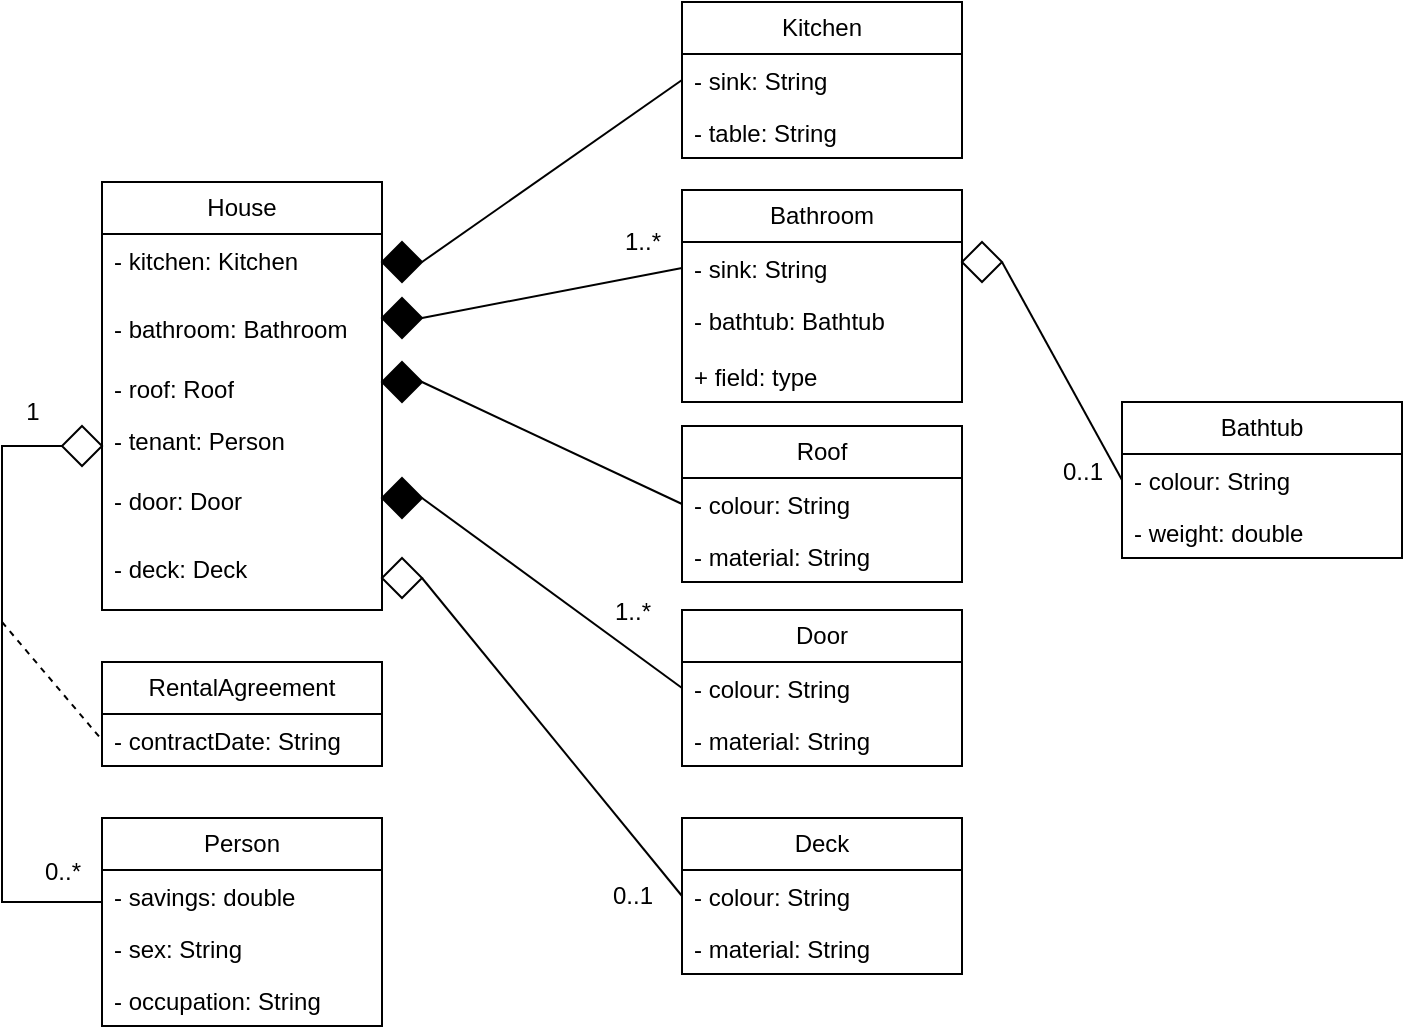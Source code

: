 <mxfile version="21.1.1" type="github">
  <diagram name="Page-1" id="Vdf08jsdbSCmIhMfUMbp">
    <mxGraphModel dx="896" dy="462" grid="1" gridSize="10" guides="1" tooltips="1" connect="1" arrows="1" fold="1" page="1" pageScale="1" pageWidth="850" pageHeight="1100" math="0" shadow="0">
      <root>
        <mxCell id="0" />
        <mxCell id="1" parent="0" />
        <mxCell id="PjhJN3vcaXPZ_JByUz_V-2" value="House" style="swimlane;fontStyle=0;childLayout=stackLayout;horizontal=1;startSize=26;fillColor=none;horizontalStack=0;resizeParent=1;resizeParentMax=0;resizeLast=0;collapsible=1;marginBottom=0;whiteSpace=wrap;html=1;" vertex="1" parent="1">
          <mxGeometry x="160" y="240" width="140" height="214" as="geometry" />
        </mxCell>
        <mxCell id="PjhJN3vcaXPZ_JByUz_V-3" value="- kitchen: Kitchen" style="text;strokeColor=none;fillColor=none;align=left;verticalAlign=top;spacingLeft=4;spacingRight=4;overflow=hidden;rotatable=0;points=[[0,0.5],[1,0.5]];portConstraint=eastwest;whiteSpace=wrap;html=1;" vertex="1" parent="PjhJN3vcaXPZ_JByUz_V-2">
          <mxGeometry y="26" width="140" height="34" as="geometry" />
        </mxCell>
        <mxCell id="PjhJN3vcaXPZ_JByUz_V-4" value="- bathroom: Bathroom" style="text;strokeColor=none;fillColor=none;align=left;verticalAlign=top;spacingLeft=4;spacingRight=4;overflow=hidden;rotatable=0;points=[[0,0.5],[1,0.5]];portConstraint=eastwest;whiteSpace=wrap;html=1;" vertex="1" parent="PjhJN3vcaXPZ_JByUz_V-2">
          <mxGeometry y="60" width="140" height="30" as="geometry" />
        </mxCell>
        <mxCell id="PjhJN3vcaXPZ_JByUz_V-5" value="- roof: Roof" style="text;strokeColor=none;fillColor=none;align=left;verticalAlign=top;spacingLeft=4;spacingRight=4;overflow=hidden;rotatable=0;points=[[0,0.5],[1,0.5]];portConstraint=eastwest;whiteSpace=wrap;html=1;" vertex="1" parent="PjhJN3vcaXPZ_JByUz_V-2">
          <mxGeometry y="90" width="140" height="26" as="geometry" />
        </mxCell>
        <mxCell id="PjhJN3vcaXPZ_JByUz_V-37" value="- tenant: Person" style="text;strokeColor=none;fillColor=none;align=left;verticalAlign=top;spacingLeft=4;spacingRight=4;overflow=hidden;rotatable=0;points=[[0,0.5],[1,0.5]];portConstraint=eastwest;whiteSpace=wrap;html=1;" vertex="1" parent="PjhJN3vcaXPZ_JByUz_V-2">
          <mxGeometry y="116" width="140" height="30" as="geometry" />
        </mxCell>
        <mxCell id="PjhJN3vcaXPZ_JByUz_V-55" value="- door: Door" style="text;strokeColor=none;fillColor=none;align=left;verticalAlign=top;spacingLeft=4;spacingRight=4;overflow=hidden;rotatable=0;points=[[0,0.5],[1,0.5]];portConstraint=eastwest;whiteSpace=wrap;html=1;" vertex="1" parent="PjhJN3vcaXPZ_JByUz_V-2">
          <mxGeometry y="146" width="140" height="34" as="geometry" />
        </mxCell>
        <mxCell id="PjhJN3vcaXPZ_JByUz_V-56" value="- deck: Deck" style="text;strokeColor=none;fillColor=none;align=left;verticalAlign=top;spacingLeft=4;spacingRight=4;overflow=hidden;rotatable=0;points=[[0,0.5],[1,0.5]];portConstraint=eastwest;whiteSpace=wrap;html=1;" vertex="1" parent="PjhJN3vcaXPZ_JByUz_V-2">
          <mxGeometry y="180" width="140" height="34" as="geometry" />
        </mxCell>
        <mxCell id="PjhJN3vcaXPZ_JByUz_V-6" value="Kitchen" style="swimlane;fontStyle=0;childLayout=stackLayout;horizontal=1;startSize=26;fillColor=none;horizontalStack=0;resizeParent=1;resizeParentMax=0;resizeLast=0;collapsible=1;marginBottom=0;whiteSpace=wrap;html=1;" vertex="1" parent="1">
          <mxGeometry x="450" y="150" width="140" height="78" as="geometry" />
        </mxCell>
        <mxCell id="PjhJN3vcaXPZ_JByUz_V-8" value="- sink: String" style="text;strokeColor=none;fillColor=none;align=left;verticalAlign=top;spacingLeft=4;spacingRight=4;overflow=hidden;rotatable=0;points=[[0,0.5],[1,0.5]];portConstraint=eastwest;whiteSpace=wrap;html=1;" vertex="1" parent="PjhJN3vcaXPZ_JByUz_V-6">
          <mxGeometry y="26" width="140" height="26" as="geometry" />
        </mxCell>
        <mxCell id="PjhJN3vcaXPZ_JByUz_V-9" value="- table: String" style="text;strokeColor=none;fillColor=none;align=left;verticalAlign=top;spacingLeft=4;spacingRight=4;overflow=hidden;rotatable=0;points=[[0,0.5],[1,0.5]];portConstraint=eastwest;whiteSpace=wrap;html=1;" vertex="1" parent="PjhJN3vcaXPZ_JByUz_V-6">
          <mxGeometry y="52" width="140" height="26" as="geometry" />
        </mxCell>
        <mxCell id="PjhJN3vcaXPZ_JByUz_V-11" value="" style="rhombus;whiteSpace=wrap;html=1;fillColor=#000000;" vertex="1" parent="1">
          <mxGeometry x="300" y="270" width="20" height="20" as="geometry" />
        </mxCell>
        <mxCell id="PjhJN3vcaXPZ_JByUz_V-13" value="" style="endArrow=none;html=1;rounded=0;entryX=1;entryY=0.5;entryDx=0;entryDy=0;exitX=0;exitY=0.5;exitDx=0;exitDy=0;" edge="1" parent="1" source="PjhJN3vcaXPZ_JByUz_V-8" target="PjhJN3vcaXPZ_JByUz_V-11">
          <mxGeometry width="50" height="50" relative="1" as="geometry">
            <mxPoint x="440" y="279.0" as="sourcePoint" />
            <mxPoint x="420" y="310" as="targetPoint" />
          </mxGeometry>
        </mxCell>
        <mxCell id="PjhJN3vcaXPZ_JByUz_V-15" value="Bathroom" style="swimlane;fontStyle=0;childLayout=stackLayout;horizontal=1;startSize=26;fillColor=none;horizontalStack=0;resizeParent=1;resizeParentMax=0;resizeLast=0;collapsible=1;marginBottom=0;whiteSpace=wrap;html=1;" vertex="1" parent="1">
          <mxGeometry x="450" y="244" width="140" height="106" as="geometry" />
        </mxCell>
        <mxCell id="PjhJN3vcaXPZ_JByUz_V-16" value="- sink: String" style="text;strokeColor=none;fillColor=none;align=left;verticalAlign=top;spacingLeft=4;spacingRight=4;overflow=hidden;rotatable=0;points=[[0,0.5],[1,0.5]];portConstraint=eastwest;whiteSpace=wrap;html=1;" vertex="1" parent="PjhJN3vcaXPZ_JByUz_V-15">
          <mxGeometry y="26" width="140" height="26" as="geometry" />
        </mxCell>
        <mxCell id="PjhJN3vcaXPZ_JByUz_V-17" value="- bathtub: Bathtub" style="text;strokeColor=none;fillColor=none;align=left;verticalAlign=top;spacingLeft=4;spacingRight=4;overflow=hidden;rotatable=0;points=[[0,0.5],[1,0.5]];portConstraint=eastwest;whiteSpace=wrap;html=1;" vertex="1" parent="PjhJN3vcaXPZ_JByUz_V-15">
          <mxGeometry y="52" width="140" height="28" as="geometry" />
        </mxCell>
        <mxCell id="PjhJN3vcaXPZ_JByUz_V-18" value="+ field: type" style="text;strokeColor=none;fillColor=none;align=left;verticalAlign=top;spacingLeft=4;spacingRight=4;overflow=hidden;rotatable=0;points=[[0,0.5],[1,0.5]];portConstraint=eastwest;whiteSpace=wrap;html=1;" vertex="1" parent="PjhJN3vcaXPZ_JByUz_V-15">
          <mxGeometry y="80" width="140" height="26" as="geometry" />
        </mxCell>
        <mxCell id="PjhJN3vcaXPZ_JByUz_V-21" value="" style="rhombus;whiteSpace=wrap;html=1;fillColor=#000000;" vertex="1" parent="1">
          <mxGeometry x="300" y="298" width="20" height="20" as="geometry" />
        </mxCell>
        <mxCell id="PjhJN3vcaXPZ_JByUz_V-22" value="" style="endArrow=none;html=1;rounded=0;entryX=1;entryY=0.5;entryDx=0;entryDy=0;exitX=0;exitY=0.5;exitDx=0;exitDy=0;" edge="1" parent="1" source="PjhJN3vcaXPZ_JByUz_V-16" target="PjhJN3vcaXPZ_JByUz_V-21">
          <mxGeometry width="50" height="50" relative="1" as="geometry">
            <mxPoint x="340" y="400" as="sourcePoint" />
            <mxPoint x="390" y="350" as="targetPoint" />
          </mxGeometry>
        </mxCell>
        <mxCell id="PjhJN3vcaXPZ_JByUz_V-23" value="1..*" style="text;html=1;align=center;verticalAlign=middle;resizable=0;points=[];autosize=1;strokeColor=none;fillColor=none;" vertex="1" parent="1">
          <mxGeometry x="410" y="255" width="40" height="30" as="geometry" />
        </mxCell>
        <mxCell id="PjhJN3vcaXPZ_JByUz_V-24" value="Bathtub" style="swimlane;fontStyle=0;childLayout=stackLayout;horizontal=1;startSize=26;fillColor=none;horizontalStack=0;resizeParent=1;resizeParentMax=0;resizeLast=0;collapsible=1;marginBottom=0;whiteSpace=wrap;html=1;" vertex="1" parent="1">
          <mxGeometry x="670" y="350" width="140" height="78" as="geometry" />
        </mxCell>
        <mxCell id="PjhJN3vcaXPZ_JByUz_V-25" value="- colour: String" style="text;strokeColor=none;fillColor=none;align=left;verticalAlign=top;spacingLeft=4;spacingRight=4;overflow=hidden;rotatable=0;points=[[0,0.5],[1,0.5]];portConstraint=eastwest;whiteSpace=wrap;html=1;" vertex="1" parent="PjhJN3vcaXPZ_JByUz_V-24">
          <mxGeometry y="26" width="140" height="26" as="geometry" />
        </mxCell>
        <mxCell id="PjhJN3vcaXPZ_JByUz_V-26" value="- weight: double" style="text;strokeColor=none;fillColor=none;align=left;verticalAlign=top;spacingLeft=4;spacingRight=4;overflow=hidden;rotatable=0;points=[[0,0.5],[1,0.5]];portConstraint=eastwest;whiteSpace=wrap;html=1;" vertex="1" parent="PjhJN3vcaXPZ_JByUz_V-24">
          <mxGeometry y="52" width="140" height="26" as="geometry" />
        </mxCell>
        <mxCell id="PjhJN3vcaXPZ_JByUz_V-28" value="" style="rhombus;whiteSpace=wrap;html=1;fillColor=none;" vertex="1" parent="1">
          <mxGeometry x="590" y="270" width="20" height="20" as="geometry" />
        </mxCell>
        <mxCell id="PjhJN3vcaXPZ_JByUz_V-29" value="" style="endArrow=none;html=1;rounded=0;entryX=0;entryY=0.5;entryDx=0;entryDy=0;exitX=1;exitY=0.5;exitDx=0;exitDy=0;" edge="1" parent="1" source="PjhJN3vcaXPZ_JByUz_V-28" target="PjhJN3vcaXPZ_JByUz_V-25">
          <mxGeometry width="50" height="50" relative="1" as="geometry">
            <mxPoint x="660" y="560" as="sourcePoint" />
            <mxPoint x="710" y="510" as="targetPoint" />
          </mxGeometry>
        </mxCell>
        <mxCell id="PjhJN3vcaXPZ_JByUz_V-30" value="0..1" style="text;html=1;align=center;verticalAlign=middle;resizable=0;points=[];autosize=1;strokeColor=none;fillColor=none;" vertex="1" parent="1">
          <mxGeometry x="630" y="370" width="40" height="30" as="geometry" />
        </mxCell>
        <mxCell id="PjhJN3vcaXPZ_JByUz_V-31" value="Roof" style="swimlane;fontStyle=0;childLayout=stackLayout;horizontal=1;startSize=26;fillColor=none;horizontalStack=0;resizeParent=1;resizeParentMax=0;resizeLast=0;collapsible=1;marginBottom=0;whiteSpace=wrap;html=1;" vertex="1" parent="1">
          <mxGeometry x="450" y="362" width="140" height="78" as="geometry" />
        </mxCell>
        <mxCell id="PjhJN3vcaXPZ_JByUz_V-32" value="- colour: String" style="text;strokeColor=none;fillColor=none;align=left;verticalAlign=top;spacingLeft=4;spacingRight=4;overflow=hidden;rotatable=0;points=[[0,0.5],[1,0.5]];portConstraint=eastwest;whiteSpace=wrap;html=1;" vertex="1" parent="PjhJN3vcaXPZ_JByUz_V-31">
          <mxGeometry y="26" width="140" height="26" as="geometry" />
        </mxCell>
        <mxCell id="PjhJN3vcaXPZ_JByUz_V-33" value="- material: String" style="text;strokeColor=none;fillColor=none;align=left;verticalAlign=top;spacingLeft=4;spacingRight=4;overflow=hidden;rotatable=0;points=[[0,0.5],[1,0.5]];portConstraint=eastwest;whiteSpace=wrap;html=1;" vertex="1" parent="PjhJN3vcaXPZ_JByUz_V-31">
          <mxGeometry y="52" width="140" height="26" as="geometry" />
        </mxCell>
        <mxCell id="PjhJN3vcaXPZ_JByUz_V-35" value="" style="rhombus;whiteSpace=wrap;html=1;fillColor=#000000;" vertex="1" parent="1">
          <mxGeometry x="300" y="330" width="20" height="20" as="geometry" />
        </mxCell>
        <mxCell id="PjhJN3vcaXPZ_JByUz_V-36" value="" style="endArrow=none;html=1;rounded=0;entryX=1;entryY=0.5;entryDx=0;entryDy=0;exitX=0;exitY=0.5;exitDx=0;exitDy=0;" edge="1" parent="1" source="PjhJN3vcaXPZ_JByUz_V-32" target="PjhJN3vcaXPZ_JByUz_V-35">
          <mxGeometry width="50" height="50" relative="1" as="geometry">
            <mxPoint x="310" y="450" as="sourcePoint" />
            <mxPoint x="360" y="400" as="targetPoint" />
          </mxGeometry>
        </mxCell>
        <mxCell id="PjhJN3vcaXPZ_JByUz_V-38" value="Person" style="swimlane;fontStyle=0;childLayout=stackLayout;horizontal=1;startSize=26;fillColor=none;horizontalStack=0;resizeParent=1;resizeParentMax=0;resizeLast=0;collapsible=1;marginBottom=0;whiteSpace=wrap;html=1;" vertex="1" parent="1">
          <mxGeometry x="160" y="558" width="140" height="104" as="geometry" />
        </mxCell>
        <mxCell id="PjhJN3vcaXPZ_JByUz_V-39" value="- savings: double" style="text;strokeColor=none;fillColor=none;align=left;verticalAlign=top;spacingLeft=4;spacingRight=4;overflow=hidden;rotatable=0;points=[[0,0.5],[1,0.5]];portConstraint=eastwest;whiteSpace=wrap;html=1;" vertex="1" parent="PjhJN3vcaXPZ_JByUz_V-38">
          <mxGeometry y="26" width="140" height="26" as="geometry" />
        </mxCell>
        <mxCell id="PjhJN3vcaXPZ_JByUz_V-40" value="- sex: String" style="text;strokeColor=none;fillColor=none;align=left;verticalAlign=top;spacingLeft=4;spacingRight=4;overflow=hidden;rotatable=0;points=[[0,0.5],[1,0.5]];portConstraint=eastwest;whiteSpace=wrap;html=1;" vertex="1" parent="PjhJN3vcaXPZ_JByUz_V-38">
          <mxGeometry y="52" width="140" height="26" as="geometry" />
        </mxCell>
        <mxCell id="PjhJN3vcaXPZ_JByUz_V-41" value="- occupation: String" style="text;strokeColor=none;fillColor=none;align=left;verticalAlign=top;spacingLeft=4;spacingRight=4;overflow=hidden;rotatable=0;points=[[0,0.5],[1,0.5]];portConstraint=eastwest;whiteSpace=wrap;html=1;" vertex="1" parent="PjhJN3vcaXPZ_JByUz_V-38">
          <mxGeometry y="78" width="140" height="26" as="geometry" />
        </mxCell>
        <mxCell id="PjhJN3vcaXPZ_JByUz_V-42" value="" style="rhombus;whiteSpace=wrap;html=1;fillColor=none;" vertex="1" parent="1">
          <mxGeometry x="140" y="362" width="20" height="20" as="geometry" />
        </mxCell>
        <mxCell id="PjhJN3vcaXPZ_JByUz_V-43" value="" style="endArrow=none;html=1;rounded=0;entryX=0;entryY=0.5;entryDx=0;entryDy=0;" edge="1" parent="1" target="PjhJN3vcaXPZ_JByUz_V-42">
          <mxGeometry width="50" height="50" relative="1" as="geometry">
            <mxPoint x="160" y="600" as="sourcePoint" />
            <mxPoint x="140" y="390" as="targetPoint" />
            <Array as="points">
              <mxPoint x="110" y="600" />
              <mxPoint x="110" y="480" />
              <mxPoint x="110" y="372" />
            </Array>
          </mxGeometry>
        </mxCell>
        <mxCell id="PjhJN3vcaXPZ_JByUz_V-44" value="0..*" style="text;html=1;align=center;verticalAlign=middle;resizable=0;points=[];autosize=1;strokeColor=none;fillColor=none;" vertex="1" parent="1">
          <mxGeometry x="120" y="570" width="40" height="30" as="geometry" />
        </mxCell>
        <mxCell id="PjhJN3vcaXPZ_JByUz_V-45" value="1" style="text;html=1;align=center;verticalAlign=middle;resizable=0;points=[];autosize=1;strokeColor=none;fillColor=none;" vertex="1" parent="1">
          <mxGeometry x="110" y="340" width="30" height="30" as="geometry" />
        </mxCell>
        <mxCell id="PjhJN3vcaXPZ_JByUz_V-46" value="RentalAgreement" style="swimlane;fontStyle=0;childLayout=stackLayout;horizontal=1;startSize=26;fillColor=none;horizontalStack=0;resizeParent=1;resizeParentMax=0;resizeLast=0;collapsible=1;marginBottom=0;whiteSpace=wrap;html=1;" vertex="1" parent="1">
          <mxGeometry x="160" y="480" width="140" height="52" as="geometry" />
        </mxCell>
        <mxCell id="PjhJN3vcaXPZ_JByUz_V-48" value="- contractDate: String" style="text;strokeColor=none;fillColor=none;align=left;verticalAlign=top;spacingLeft=4;spacingRight=4;overflow=hidden;rotatable=0;points=[[0,0.5],[1,0.5]];portConstraint=eastwest;whiteSpace=wrap;html=1;" vertex="1" parent="PjhJN3vcaXPZ_JByUz_V-46">
          <mxGeometry y="26" width="140" height="26" as="geometry" />
        </mxCell>
        <mxCell id="PjhJN3vcaXPZ_JByUz_V-54" value="" style="endArrow=none;dashed=1;html=1;rounded=0;entryX=0;entryY=0.5;entryDx=0;entryDy=0;" edge="1" parent="1" target="PjhJN3vcaXPZ_JByUz_V-48">
          <mxGeometry width="50" height="50" relative="1" as="geometry">
            <mxPoint x="110" y="460" as="sourcePoint" />
            <mxPoint x="20" y="460" as="targetPoint" />
          </mxGeometry>
        </mxCell>
        <mxCell id="PjhJN3vcaXPZ_JByUz_V-57" value="" style="rhombus;whiteSpace=wrap;html=1;fillColor=#000000;" vertex="1" parent="1">
          <mxGeometry x="300" y="388" width="20" height="20" as="geometry" />
        </mxCell>
        <mxCell id="PjhJN3vcaXPZ_JByUz_V-58" value="" style="rhombus;whiteSpace=wrap;html=1;fillColor=none;" vertex="1" parent="1">
          <mxGeometry x="300" y="428" width="20" height="20" as="geometry" />
        </mxCell>
        <mxCell id="PjhJN3vcaXPZ_JByUz_V-60" value="" style="endArrow=none;html=1;rounded=0;entryX=1;entryY=0.5;entryDx=0;entryDy=0;exitX=0;exitY=0.5;exitDx=0;exitDy=0;" edge="1" parent="1" source="PjhJN3vcaXPZ_JByUz_V-62" target="PjhJN3vcaXPZ_JByUz_V-57">
          <mxGeometry width="50" height="50" relative="1" as="geometry">
            <mxPoint x="400" y="570" as="sourcePoint" />
            <mxPoint x="450" y="520" as="targetPoint" />
          </mxGeometry>
        </mxCell>
        <mxCell id="PjhJN3vcaXPZ_JByUz_V-61" value="Door" style="swimlane;fontStyle=0;childLayout=stackLayout;horizontal=1;startSize=26;fillColor=none;horizontalStack=0;resizeParent=1;resizeParentMax=0;resizeLast=0;collapsible=1;marginBottom=0;whiteSpace=wrap;html=1;" vertex="1" parent="1">
          <mxGeometry x="450" y="454" width="140" height="78" as="geometry" />
        </mxCell>
        <mxCell id="PjhJN3vcaXPZ_JByUz_V-62" value="- colour: String" style="text;strokeColor=none;fillColor=none;align=left;verticalAlign=top;spacingLeft=4;spacingRight=4;overflow=hidden;rotatable=0;points=[[0,0.5],[1,0.5]];portConstraint=eastwest;whiteSpace=wrap;html=1;" vertex="1" parent="PjhJN3vcaXPZ_JByUz_V-61">
          <mxGeometry y="26" width="140" height="26" as="geometry" />
        </mxCell>
        <mxCell id="PjhJN3vcaXPZ_JByUz_V-63" value="- material: String" style="text;strokeColor=none;fillColor=none;align=left;verticalAlign=top;spacingLeft=4;spacingRight=4;overflow=hidden;rotatable=0;points=[[0,0.5],[1,0.5]];portConstraint=eastwest;whiteSpace=wrap;html=1;" vertex="1" parent="PjhJN3vcaXPZ_JByUz_V-61">
          <mxGeometry y="52" width="140" height="26" as="geometry" />
        </mxCell>
        <mxCell id="PjhJN3vcaXPZ_JByUz_V-65" value="1..*" style="text;html=1;align=center;verticalAlign=middle;resizable=0;points=[];autosize=1;strokeColor=none;fillColor=none;" vertex="1" parent="1">
          <mxGeometry x="405" y="440" width="40" height="30" as="geometry" />
        </mxCell>
        <mxCell id="PjhJN3vcaXPZ_JByUz_V-66" value="Deck" style="swimlane;fontStyle=0;childLayout=stackLayout;horizontal=1;startSize=26;fillColor=none;horizontalStack=0;resizeParent=1;resizeParentMax=0;resizeLast=0;collapsible=1;marginBottom=0;whiteSpace=wrap;html=1;" vertex="1" parent="1">
          <mxGeometry x="450" y="558" width="140" height="78" as="geometry" />
        </mxCell>
        <mxCell id="PjhJN3vcaXPZ_JByUz_V-67" value="- colour: String" style="text;strokeColor=none;fillColor=none;align=left;verticalAlign=top;spacingLeft=4;spacingRight=4;overflow=hidden;rotatable=0;points=[[0,0.5],[1,0.5]];portConstraint=eastwest;whiteSpace=wrap;html=1;" vertex="1" parent="PjhJN3vcaXPZ_JByUz_V-66">
          <mxGeometry y="26" width="140" height="26" as="geometry" />
        </mxCell>
        <mxCell id="PjhJN3vcaXPZ_JByUz_V-68" value="- material: String" style="text;strokeColor=none;fillColor=none;align=left;verticalAlign=top;spacingLeft=4;spacingRight=4;overflow=hidden;rotatable=0;points=[[0,0.5],[1,0.5]];portConstraint=eastwest;whiteSpace=wrap;html=1;" vertex="1" parent="PjhJN3vcaXPZ_JByUz_V-66">
          <mxGeometry y="52" width="140" height="26" as="geometry" />
        </mxCell>
        <mxCell id="PjhJN3vcaXPZ_JByUz_V-70" value="" style="endArrow=none;html=1;rounded=0;entryX=1;entryY=0.5;entryDx=0;entryDy=0;exitX=0;exitY=0.5;exitDx=0;exitDy=0;" edge="1" parent="1" source="PjhJN3vcaXPZ_JByUz_V-66" target="PjhJN3vcaXPZ_JByUz_V-58">
          <mxGeometry width="50" height="50" relative="1" as="geometry">
            <mxPoint x="220" y="530" as="sourcePoint" />
            <mxPoint x="270" y="480" as="targetPoint" />
          </mxGeometry>
        </mxCell>
        <mxCell id="PjhJN3vcaXPZ_JByUz_V-71" value="0..1" style="text;html=1;align=center;verticalAlign=middle;resizable=0;points=[];autosize=1;strokeColor=none;fillColor=none;" vertex="1" parent="1">
          <mxGeometry x="405" y="582" width="40" height="30" as="geometry" />
        </mxCell>
      </root>
    </mxGraphModel>
  </diagram>
</mxfile>
